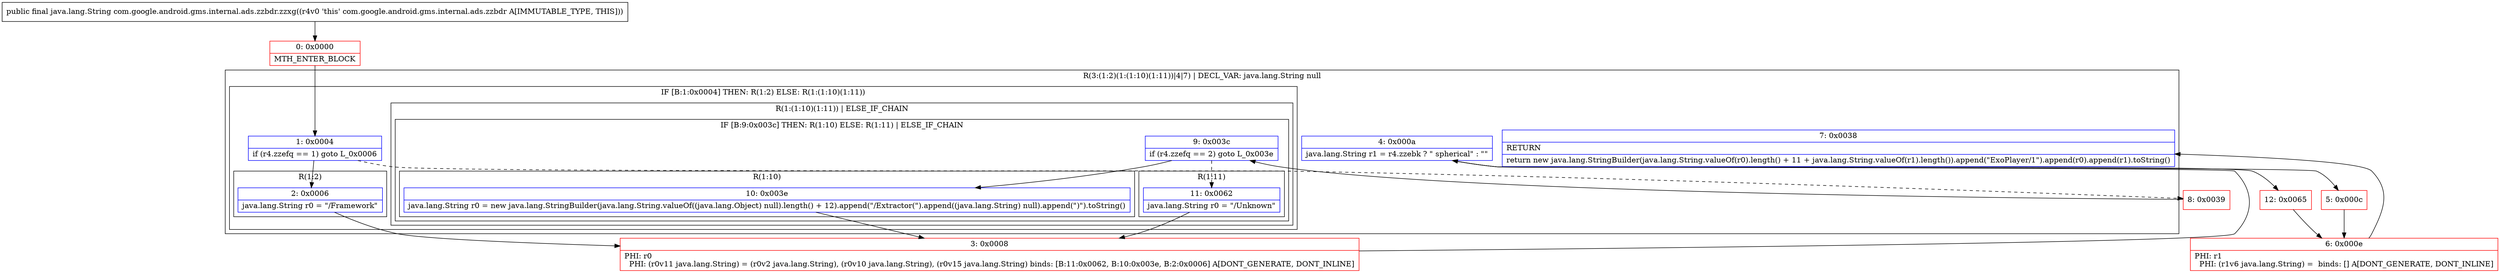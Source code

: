digraph "CFG forcom.google.android.gms.internal.ads.zzbdr.zzxg()Ljava\/lang\/String;" {
subgraph cluster_Region_254306660 {
label = "R(3:(1:2)(1:(1:10)(1:11))|4|7) | DECL_VAR: java.lang.String null\l";
node [shape=record,color=blue];
subgraph cluster_IfRegion_222499989 {
label = "IF [B:1:0x0004] THEN: R(1:2) ELSE: R(1:(1:10)(1:11))";
node [shape=record,color=blue];
Node_1 [shape=record,label="{1\:\ 0x0004|if (r4.zzefq == 1) goto L_0x0006\l}"];
subgraph cluster_Region_593915787 {
label = "R(1:2)";
node [shape=record,color=blue];
Node_2 [shape=record,label="{2\:\ 0x0006|java.lang.String r0 = \"\/Framework\"\l}"];
}
subgraph cluster_Region_1069222454 {
label = "R(1:(1:10)(1:11)) | ELSE_IF_CHAIN\l";
node [shape=record,color=blue];
subgraph cluster_IfRegion_1737890754 {
label = "IF [B:9:0x003c] THEN: R(1:10) ELSE: R(1:11) | ELSE_IF_CHAIN\l";
node [shape=record,color=blue];
Node_9 [shape=record,label="{9\:\ 0x003c|if (r4.zzefq == 2) goto L_0x003e\l}"];
subgraph cluster_Region_1844028463 {
label = "R(1:10)";
node [shape=record,color=blue];
Node_10 [shape=record,label="{10\:\ 0x003e|java.lang.String r0 = new java.lang.StringBuilder(java.lang.String.valueOf((java.lang.Object) null).length() + 12).append(\"\/Extractor(\").append((java.lang.String) null).append(\")\").toString()\l}"];
}
subgraph cluster_Region_188021741 {
label = "R(1:11)";
node [shape=record,color=blue];
Node_11 [shape=record,label="{11\:\ 0x0062|java.lang.String r0 = \"\/Unknown\"\l}"];
}
}
}
}
Node_4 [shape=record,label="{4\:\ 0x000a|java.lang.String r1 = r4.zzebk ? \" spherical\" : \"\"\l}"];
Node_7 [shape=record,label="{7\:\ 0x0038|RETURN\l|return new java.lang.StringBuilder(java.lang.String.valueOf(r0).length() + 11 + java.lang.String.valueOf(r1).length()).append(\"ExoPlayer\/1\").append(r0).append(r1).toString()\l}"];
}
Node_0 [shape=record,color=red,label="{0\:\ 0x0000|MTH_ENTER_BLOCK\l}"];
Node_3 [shape=record,color=red,label="{3\:\ 0x0008|PHI: r0 \l  PHI: (r0v11 java.lang.String) = (r0v2 java.lang.String), (r0v10 java.lang.String), (r0v15 java.lang.String) binds: [B:11:0x0062, B:10:0x003e, B:2:0x0006] A[DONT_GENERATE, DONT_INLINE]\l}"];
Node_5 [shape=record,color=red,label="{5\:\ 0x000c}"];
Node_6 [shape=record,color=red,label="{6\:\ 0x000e|PHI: r1 \l  PHI: (r1v6 java.lang.String) =  binds: [] A[DONT_GENERATE, DONT_INLINE]\l}"];
Node_8 [shape=record,color=red,label="{8\:\ 0x0039}"];
Node_12 [shape=record,color=red,label="{12\:\ 0x0065}"];
MethodNode[shape=record,label="{public final java.lang.String com.google.android.gms.internal.ads.zzbdr.zzxg((r4v0 'this' com.google.android.gms.internal.ads.zzbdr A[IMMUTABLE_TYPE, THIS])) }"];
MethodNode -> Node_0;
Node_1 -> Node_2;
Node_1 -> Node_8[style=dashed];
Node_2 -> Node_3;
Node_9 -> Node_10;
Node_9 -> Node_11[style=dashed];
Node_10 -> Node_3;
Node_11 -> Node_3;
Node_4 -> Node_5;
Node_4 -> Node_12;
Node_0 -> Node_1;
Node_3 -> Node_4;
Node_5 -> Node_6;
Node_6 -> Node_7;
Node_8 -> Node_9;
Node_12 -> Node_6;
}

